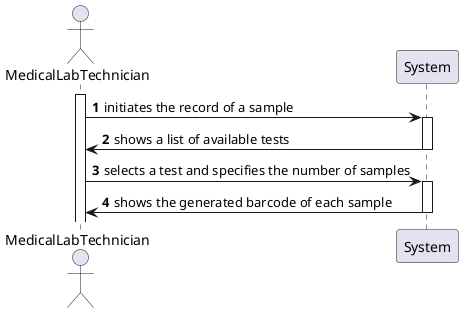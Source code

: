 @startuml
autonumber

actor "MedicalLabTechnician" as MLT
participant "System" as SYS

activate MLT

MLT -> SYS : initiates the record of a sample
activate SYS

SYS -> MLT : shows a list of available tests
deactivate SYS

MLT -> SYS : selects a test and specifies the number of samples
activate SYS

SYS -> MLT : shows the generated barcode of each sample
deactivate SYS

@enduml
